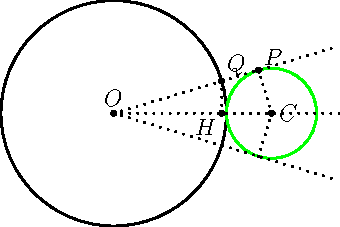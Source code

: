 size(6cm);

real r = 0.4;

real theta = 0;
pair u = (cos(theta),sin(theta));
pair u1 = (1+r)*u;
dot(u1);

draw(unitcircle,black+1);

draw(shift(u1)*scale(r)*unitcircle, green+1);

real OP = sqrt(1+2r);
real c = OP/(1+r);
real s = sqrt(1-c^2);

pair us = OP*(c, s);
pair ui = OP*(c, -s);

draw(us--u1,dotted+1);
draw(ui--u1,dotted+1);

dot(us);
label("$P$",us,NE);

pair un;
un = (1/sqrt(us.x^2 + us.y^2))*us;
dot(un);
label("$Q$",un,NE);

us = 1.5*us;
ui = 1.5*ui;

draw((0,0)--us,dotted+1);
draw((0,0)--ui,dotted+1);
draw((un.x,0)--un,dotted+1);

dot((un.x,0));
label("$H$",(un.x,0),SW);

draw((0,0)--(2,0),dotted+1);

dot((0,0));

label("$O$",(0,0),N);
label("$C$",u1,E);
